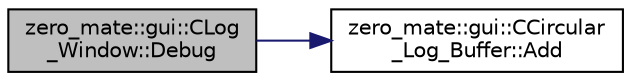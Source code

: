 digraph "zero_mate::gui::CLog_Window::Debug"
{
 // LATEX_PDF_SIZE
  bgcolor="transparent";
  edge [fontname="Helvetica",fontsize="10",labelfontname="Helvetica",labelfontsize="10"];
  node [fontname="Helvetica",fontsize="10",shape=record];
  rankdir="LR";
  Node1 [label="zero_mate::gui::CLog\l_Window::Debug",height=0.2,width=0.4,color="black", fillcolor="grey75", style="filled", fontcolor="black",tooltip=" "];
  Node1 -> Node2 [color="midnightblue",fontsize="10",style="solid",fontname="Helvetica"];
  Node2 [label="zero_mate::gui::CCircular\l_Log_Buffer::Add",height=0.2,width=0.4,color="black",URL="$classzero__mate_1_1gui_1_1CCircular__Log__Buffer.html#aa8b45ef3c4ca74bce9b84a04c47241ce",tooltip=" "];
}
